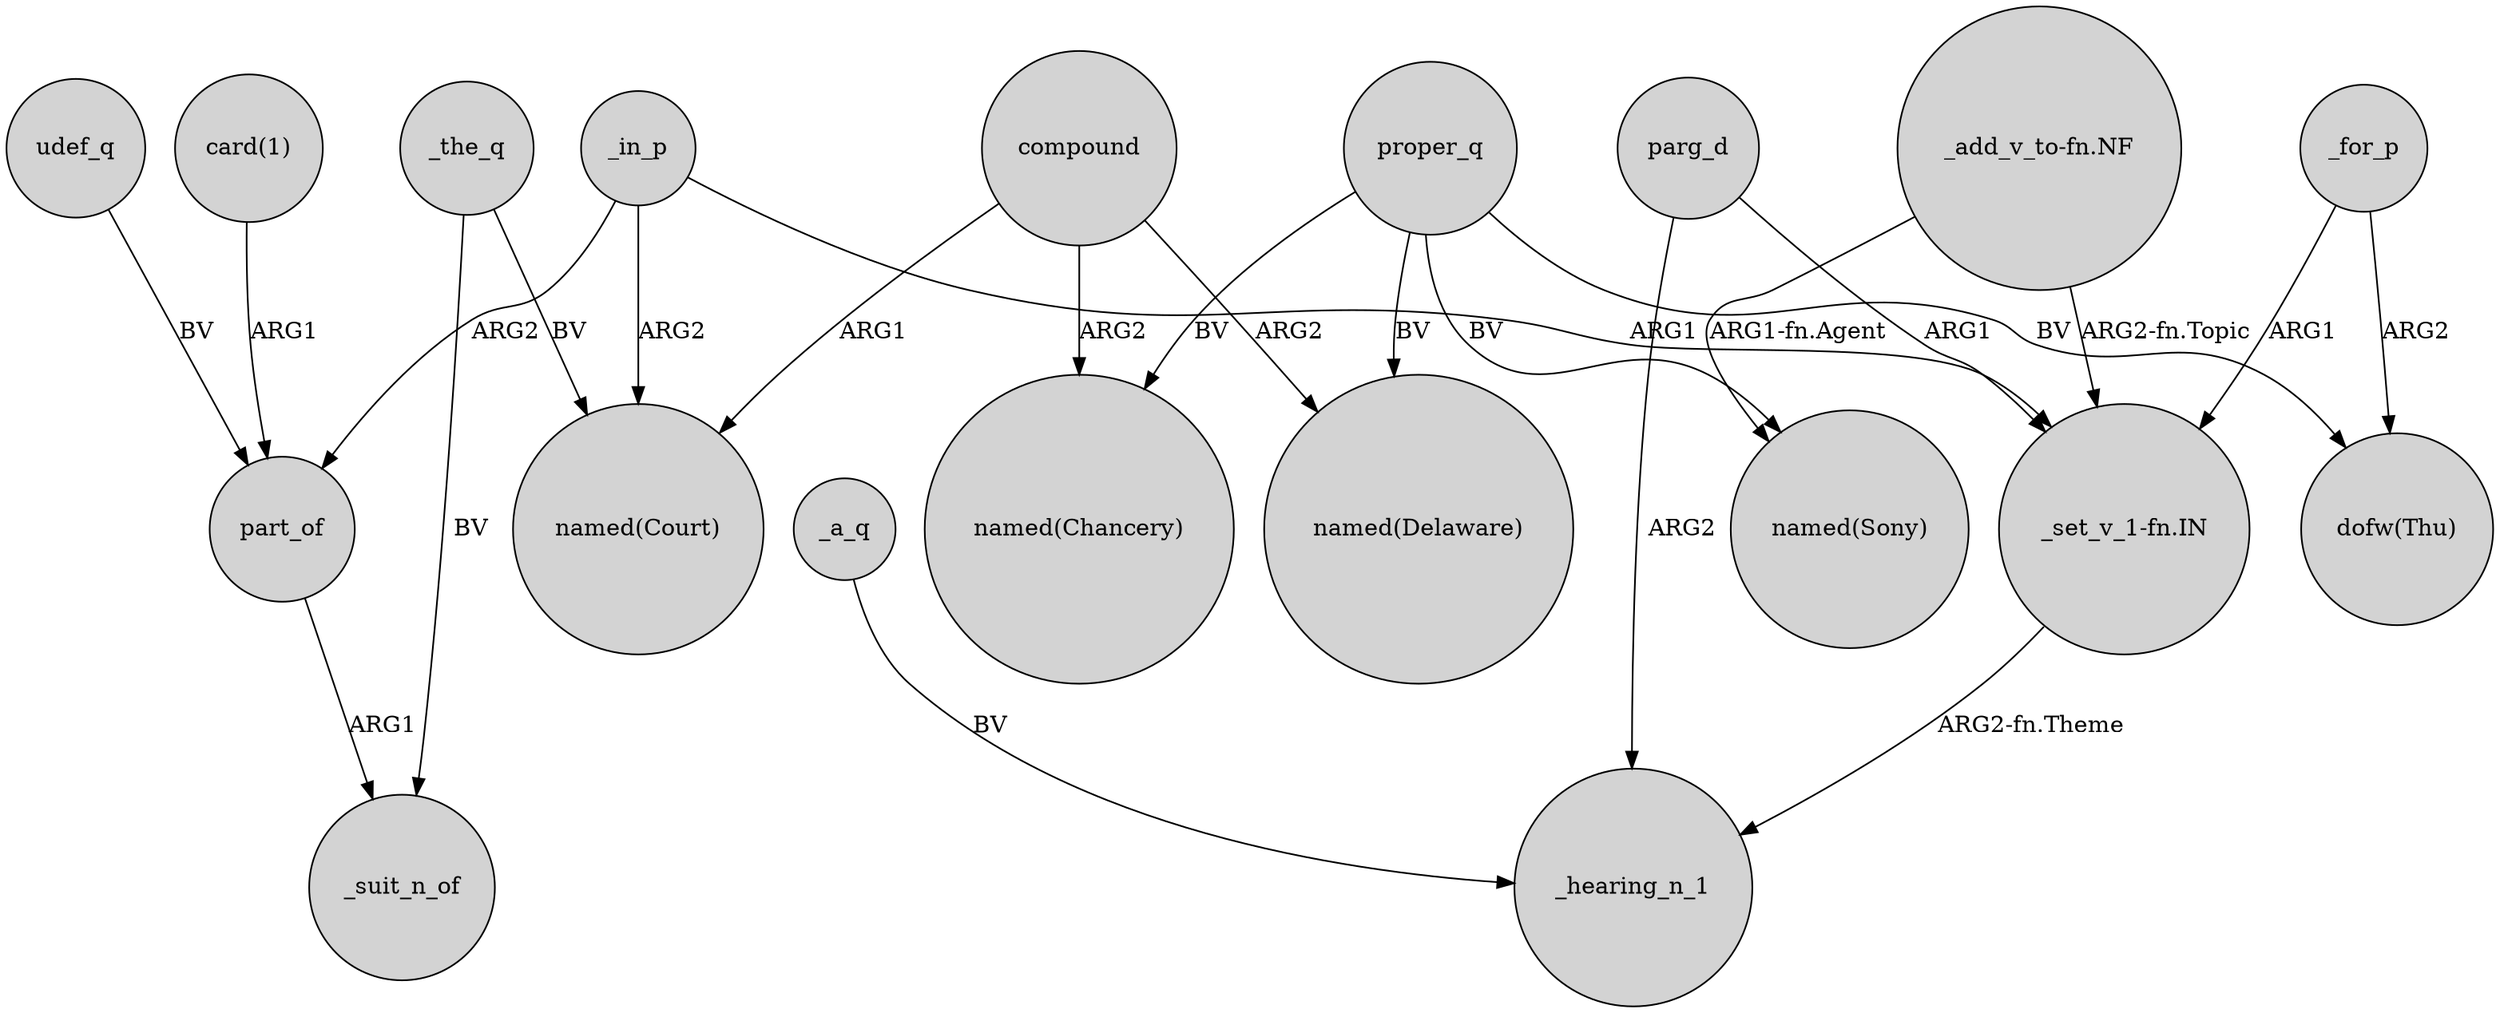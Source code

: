 digraph {
	node [shape=circle style=filled]
	part_of -> _suit_n_of [label=ARG1]
	udef_q -> part_of [label=BV]
	"_add_v_to-fn.NF" -> "_set_v_1-fn.IN" [label="ARG2-fn.Topic"]
	_the_q -> _suit_n_of [label=BV]
	_a_q -> _hearing_n_1 [label=BV]
	proper_q -> "named(Chancery)" [label=BV]
	"_set_v_1-fn.IN" -> _hearing_n_1 [label="ARG2-fn.Theme"]
	_the_q -> "named(Court)" [label=BV]
	"_add_v_to-fn.NF" -> "named(Sony)" [label="ARG1-fn.Agent"]
	_in_p -> "named(Court)" [label=ARG2]
	proper_q -> "named(Sony)" [label=BV]
	_for_p -> "_set_v_1-fn.IN" [label=ARG1]
	compound -> "named(Chancery)" [label=ARG2]
	_in_p -> "_set_v_1-fn.IN" [label=ARG1]
	proper_q -> "dofw(Thu)" [label=BV]
	"card(1)" -> part_of [label=ARG1]
	_for_p -> "dofw(Thu)" [label=ARG2]
	proper_q -> "named(Delaware)" [label=BV]
	parg_d -> _hearing_n_1 [label=ARG2]
	_in_p -> part_of [label=ARG2]
	parg_d -> "_set_v_1-fn.IN" [label=ARG1]
	compound -> "named(Court)" [label=ARG1]
	compound -> "named(Delaware)" [label=ARG2]
}
